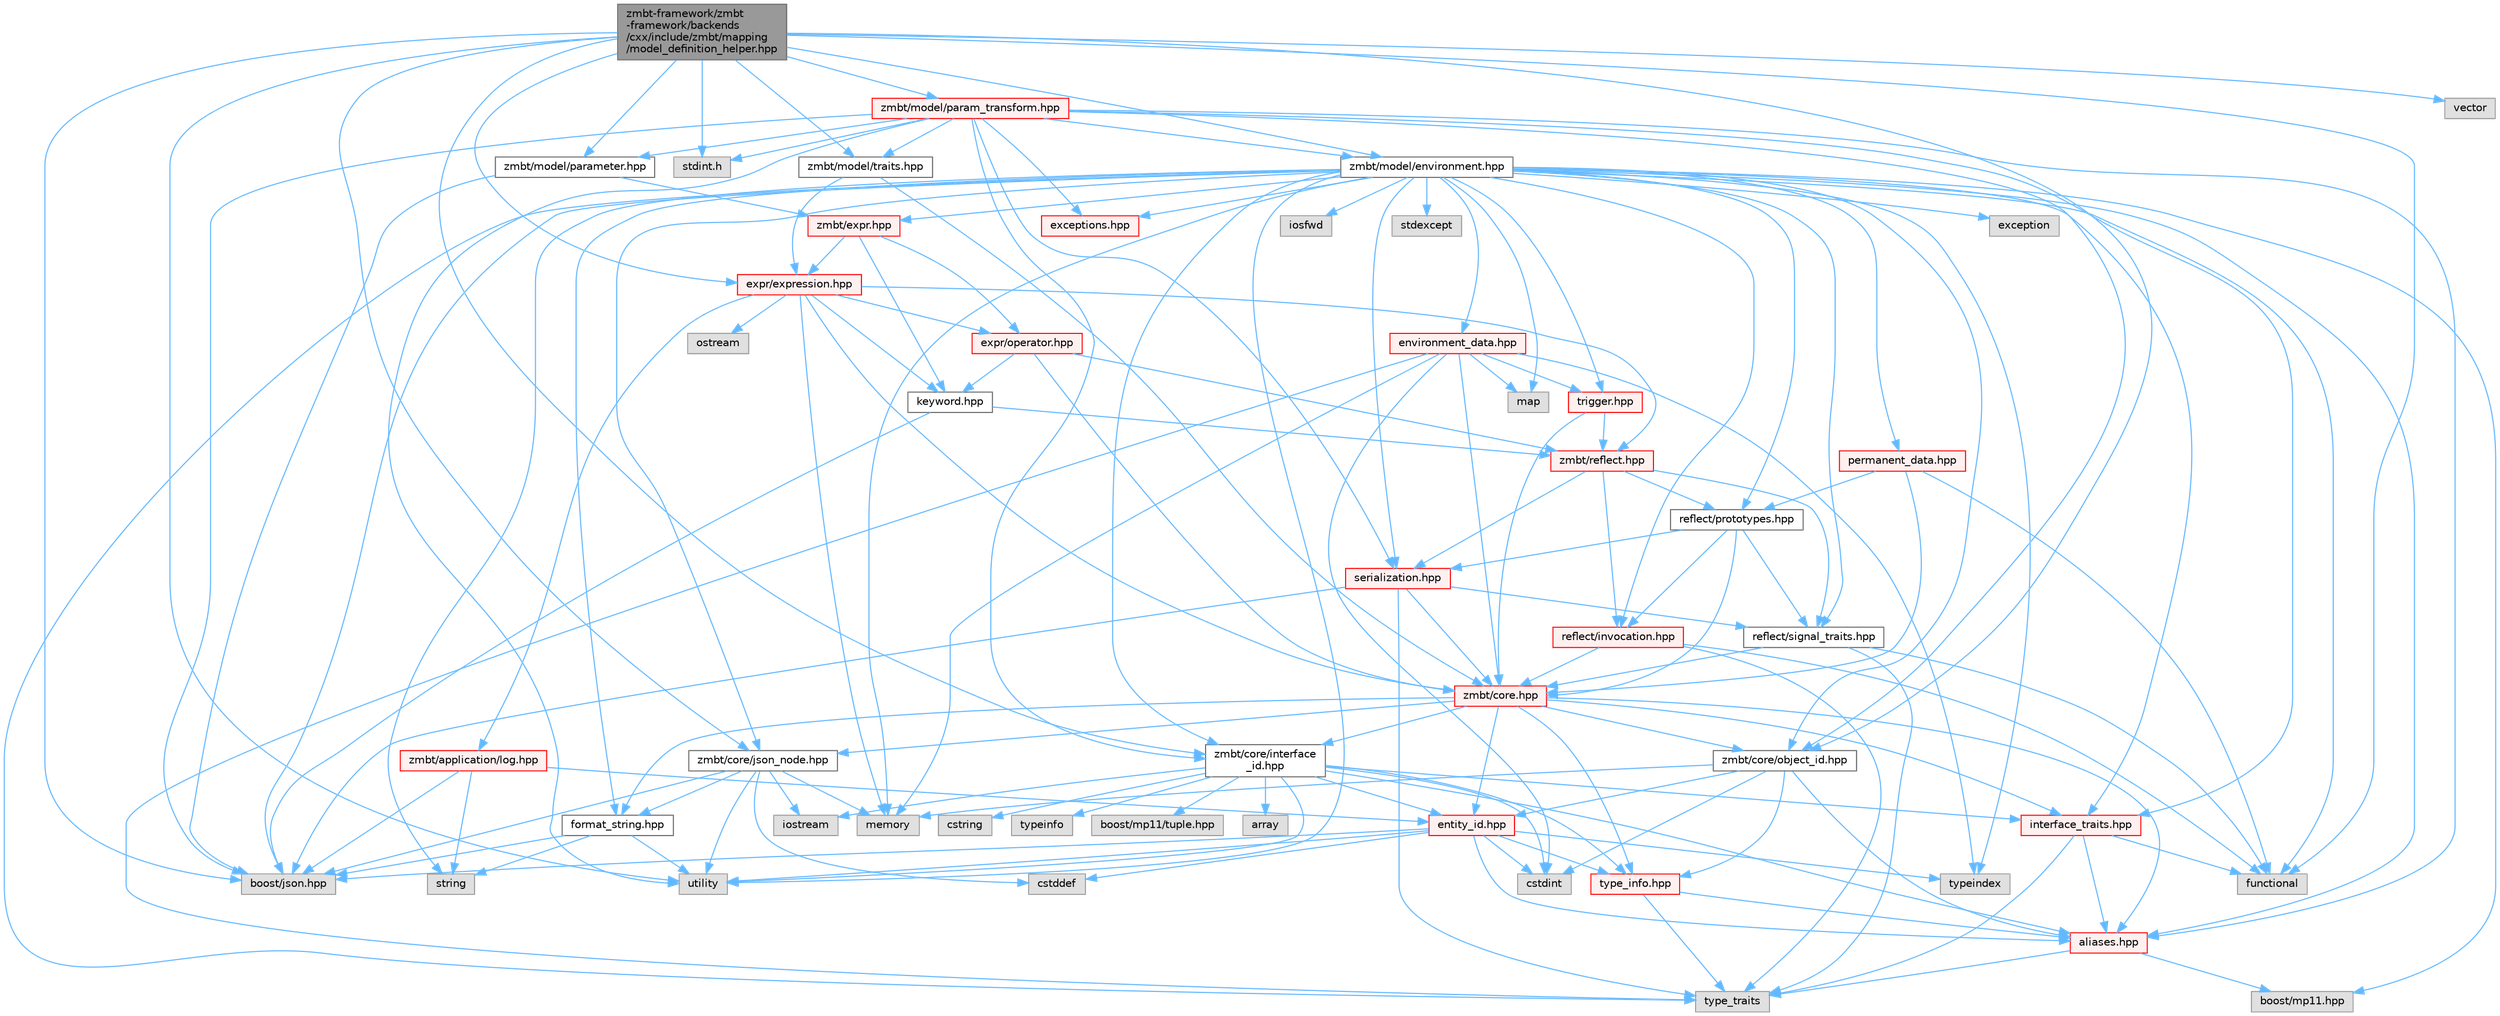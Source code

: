 digraph "zmbt-framework/zmbt-framework/backends/cxx/include/zmbt/mapping/model_definition_helper.hpp"
{
 // LATEX_PDF_SIZE
  bgcolor="transparent";
  edge [fontname=Helvetica,fontsize=10,labelfontname=Helvetica,labelfontsize=10];
  node [fontname=Helvetica,fontsize=10,shape=box,height=0.2,width=0.4];
  Node1 [id="Node000001",label="zmbt-framework/zmbt\l-framework/backends\l/cxx/include/zmbt/mapping\l/model_definition_helper.hpp",height=0.2,width=0.4,color="gray40", fillcolor="grey60", style="filled", fontcolor="black",tooltip=" "];
  Node1 -> Node2 [id="edge1_Node000001_Node000002",color="steelblue1",style="solid",tooltip=" "];
  Node2 [id="Node000002",label="stdint.h",height=0.2,width=0.4,color="grey60", fillcolor="#E0E0E0", style="filled",tooltip=" "];
  Node1 -> Node3 [id="edge2_Node000001_Node000003",color="steelblue1",style="solid",tooltip=" "];
  Node3 [id="Node000003",label="boost/json.hpp",height=0.2,width=0.4,color="grey60", fillcolor="#E0E0E0", style="filled",tooltip=" "];
  Node1 -> Node4 [id="edge3_Node000001_Node000004",color="steelblue1",style="solid",tooltip=" "];
  Node4 [id="Node000004",label="zmbt/core/interface\l_id.hpp",height=0.2,width=0.4,color="grey40", fillcolor="white", style="filled",URL="$interface__id_8hpp.html",tooltip=" "];
  Node4 -> Node5 [id="edge4_Node000004_Node000005",color="steelblue1",style="solid",tooltip=" "];
  Node5 [id="Node000005",label="iostream",height=0.2,width=0.4,color="grey60", fillcolor="#E0E0E0", style="filled",tooltip=" "];
  Node4 -> Node6 [id="edge5_Node000004_Node000006",color="steelblue1",style="solid",tooltip=" "];
  Node6 [id="Node000006",label="array",height=0.2,width=0.4,color="grey60", fillcolor="#E0E0E0", style="filled",tooltip=" "];
  Node4 -> Node7 [id="edge6_Node000004_Node000007",color="steelblue1",style="solid",tooltip=" "];
  Node7 [id="Node000007",label="cstdint",height=0.2,width=0.4,color="grey60", fillcolor="#E0E0E0", style="filled",tooltip=" "];
  Node4 -> Node8 [id="edge7_Node000004_Node000008",color="steelblue1",style="solid",tooltip=" "];
  Node8 [id="Node000008",label="cstring",height=0.2,width=0.4,color="grey60", fillcolor="#E0E0E0", style="filled",tooltip=" "];
  Node4 -> Node9 [id="edge8_Node000004_Node000009",color="steelblue1",style="solid",tooltip=" "];
  Node9 [id="Node000009",label="typeinfo",height=0.2,width=0.4,color="grey60", fillcolor="#E0E0E0", style="filled",tooltip=" "];
  Node4 -> Node10 [id="edge9_Node000004_Node000010",color="steelblue1",style="solid",tooltip=" "];
  Node10 [id="Node000010",label="utility",height=0.2,width=0.4,color="grey60", fillcolor="#E0E0E0", style="filled",tooltip=" "];
  Node4 -> Node11 [id="edge10_Node000004_Node000011",color="steelblue1",style="solid",tooltip=" "];
  Node11 [id="Node000011",label="boost/mp11/tuple.hpp",height=0.2,width=0.4,color="grey60", fillcolor="#E0E0E0", style="filled",tooltip=" "];
  Node4 -> Node12 [id="edge11_Node000004_Node000012",color="steelblue1",style="solid",tooltip=" "];
  Node12 [id="Node000012",label="aliases.hpp",height=0.2,width=0.4,color="red", fillcolor="#FFF0F0", style="filled",URL="$aliases_8hpp.html",tooltip=" "];
  Node12 -> Node13 [id="edge12_Node000012_Node000013",color="steelblue1",style="solid",tooltip=" "];
  Node13 [id="Node000013",label="type_traits",height=0.2,width=0.4,color="grey60", fillcolor="#E0E0E0", style="filled",tooltip=" "];
  Node12 -> Node16 [id="edge13_Node000012_Node000016",color="steelblue1",style="solid",tooltip=" "];
  Node16 [id="Node000016",label="boost/mp11.hpp",height=0.2,width=0.4,color="grey60", fillcolor="#E0E0E0", style="filled",tooltip=" "];
  Node4 -> Node17 [id="edge14_Node000004_Node000017",color="steelblue1",style="solid",tooltip=" "];
  Node17 [id="Node000017",label="entity_id.hpp",height=0.2,width=0.4,color="red", fillcolor="#FFF0F0", style="filled",URL="$entity__id_8hpp.html",tooltip=" "];
  Node17 -> Node18 [id="edge15_Node000017_Node000018",color="steelblue1",style="solid",tooltip=" "];
  Node18 [id="Node000018",label="cstddef",height=0.2,width=0.4,color="grey60", fillcolor="#E0E0E0", style="filled",tooltip=" "];
  Node17 -> Node7 [id="edge16_Node000017_Node000007",color="steelblue1",style="solid",tooltip=" "];
  Node17 -> Node10 [id="edge17_Node000017_Node000010",color="steelblue1",style="solid",tooltip=" "];
  Node17 -> Node19 [id="edge18_Node000017_Node000019",color="steelblue1",style="solid",tooltip=" "];
  Node19 [id="Node000019",label="typeindex",height=0.2,width=0.4,color="grey60", fillcolor="#E0E0E0", style="filled",tooltip=" "];
  Node17 -> Node3 [id="edge19_Node000017_Node000003",color="steelblue1",style="solid",tooltip=" "];
  Node17 -> Node12 [id="edge20_Node000017_Node000012",color="steelblue1",style="solid",tooltip=" "];
  Node17 -> Node21 [id="edge21_Node000017_Node000021",color="steelblue1",style="solid",tooltip=" "];
  Node21 [id="Node000021",label="type_info.hpp",height=0.2,width=0.4,color="red", fillcolor="#FFF0F0", style="filled",URL="$type__info_8hpp.html",tooltip=" "];
  Node21 -> Node13 [id="edge22_Node000021_Node000013",color="steelblue1",style="solid",tooltip=" "];
  Node21 -> Node12 [id="edge23_Node000021_Node000012",color="steelblue1",style="solid",tooltip=" "];
  Node4 -> Node23 [id="edge24_Node000004_Node000023",color="steelblue1",style="solid",tooltip=" "];
  Node23 [id="Node000023",label="interface_traits.hpp",height=0.2,width=0.4,color="red", fillcolor="#FFF0F0", style="filled",URL="$interface__traits_8hpp.html",tooltip=" "];
  Node23 -> Node24 [id="edge25_Node000023_Node000024",color="steelblue1",style="solid",tooltip=" "];
  Node24 [id="Node000024",label="functional",height=0.2,width=0.4,color="grey60", fillcolor="#E0E0E0", style="filled",tooltip=" "];
  Node23 -> Node13 [id="edge26_Node000023_Node000013",color="steelblue1",style="solid",tooltip=" "];
  Node23 -> Node12 [id="edge27_Node000023_Node000012",color="steelblue1",style="solid",tooltip=" "];
  Node4 -> Node21 [id="edge28_Node000004_Node000021",color="steelblue1",style="solid",tooltip=" "];
  Node1 -> Node26 [id="edge29_Node000001_Node000026",color="steelblue1",style="solid",tooltip=" "];
  Node26 [id="Node000026",label="zmbt/core/json_node.hpp",height=0.2,width=0.4,color="grey40", fillcolor="white", style="filled",URL="$json__node_8hpp.html",tooltip=" "];
  Node26 -> Node3 [id="edge30_Node000026_Node000003",color="steelblue1",style="solid",tooltip=" "];
  Node26 -> Node18 [id="edge31_Node000026_Node000018",color="steelblue1",style="solid",tooltip=" "];
  Node26 -> Node5 [id="edge32_Node000026_Node000005",color="steelblue1",style="solid",tooltip=" "];
  Node26 -> Node27 [id="edge33_Node000026_Node000027",color="steelblue1",style="solid",tooltip=" "];
  Node27 [id="Node000027",label="memory",height=0.2,width=0.4,color="grey60", fillcolor="#E0E0E0", style="filled",tooltip=" "];
  Node26 -> Node10 [id="edge34_Node000026_Node000010",color="steelblue1",style="solid",tooltip=" "];
  Node26 -> Node28 [id="edge35_Node000026_Node000028",color="steelblue1",style="solid",tooltip=" "];
  Node28 [id="Node000028",label="format_string.hpp",height=0.2,width=0.4,color="grey40", fillcolor="white", style="filled",URL="$format__string_8hpp.html",tooltip=" "];
  Node28 -> Node3 [id="edge36_Node000028_Node000003",color="steelblue1",style="solid",tooltip=" "];
  Node28 -> Node29 [id="edge37_Node000028_Node000029",color="steelblue1",style="solid",tooltip=" "];
  Node29 [id="Node000029",label="string",height=0.2,width=0.4,color="grey60", fillcolor="#E0E0E0", style="filled",tooltip=" "];
  Node28 -> Node10 [id="edge38_Node000028_Node000010",color="steelblue1",style="solid",tooltip=" "];
  Node1 -> Node30 [id="edge39_Node000001_Node000030",color="steelblue1",style="solid",tooltip=" "];
  Node30 [id="Node000030",label="zmbt/core/object_id.hpp",height=0.2,width=0.4,color="grey40", fillcolor="white", style="filled",URL="$object__id_8hpp.html",tooltip=" "];
  Node30 -> Node7 [id="edge40_Node000030_Node000007",color="steelblue1",style="solid",tooltip=" "];
  Node30 -> Node27 [id="edge41_Node000030_Node000027",color="steelblue1",style="solid",tooltip=" "];
  Node30 -> Node12 [id="edge42_Node000030_Node000012",color="steelblue1",style="solid",tooltip=" "];
  Node30 -> Node17 [id="edge43_Node000030_Node000017",color="steelblue1",style="solid",tooltip=" "];
  Node30 -> Node21 [id="edge44_Node000030_Node000021",color="steelblue1",style="solid",tooltip=" "];
  Node1 -> Node31 [id="edge45_Node000001_Node000031",color="steelblue1",style="solid",tooltip=" "];
  Node31 [id="Node000031",label="zmbt/model/parameter.hpp",height=0.2,width=0.4,color="grey40", fillcolor="white", style="filled",URL="$parameter_8hpp.html",tooltip=" "];
  Node31 -> Node3 [id="edge46_Node000031_Node000003",color="steelblue1",style="solid",tooltip=" "];
  Node31 -> Node32 [id="edge47_Node000031_Node000032",color="steelblue1",style="solid",tooltip=" "];
  Node32 [id="Node000032",label="zmbt/expr.hpp",height=0.2,width=0.4,color="red", fillcolor="#FFF0F0", style="filled",URL="$expr_8hpp.html",tooltip=" "];
  Node32 -> Node33 [id="edge48_Node000032_Node000033",color="steelblue1",style="solid",tooltip=" "];
  Node33 [id="Node000033",label="expr/operator.hpp",height=0.2,width=0.4,color="red", fillcolor="#FFF0F0", style="filled",URL="$operator_8hpp.html",tooltip=" "];
  Node33 -> Node35 [id="edge49_Node000033_Node000035",color="steelblue1",style="solid",tooltip=" "];
  Node35 [id="Node000035",label="zmbt/core.hpp",height=0.2,width=0.4,color="red", fillcolor="#FFF0F0", style="filled",URL="$core_8hpp.html",tooltip=" "];
  Node35 -> Node12 [id="edge50_Node000035_Node000012",color="steelblue1",style="solid",tooltip=" "];
  Node35 -> Node28 [id="edge51_Node000035_Node000028",color="steelblue1",style="solid",tooltip=" "];
  Node35 -> Node23 [id="edge52_Node000035_Node000023",color="steelblue1",style="solid",tooltip=" "];
  Node35 -> Node26 [id="edge53_Node000035_Node000026",color="steelblue1",style="solid",tooltip=" "];
  Node35 -> Node21 [id="edge54_Node000035_Node000021",color="steelblue1",style="solid",tooltip=" "];
  Node35 -> Node17 [id="edge55_Node000035_Node000017",color="steelblue1",style="solid",tooltip=" "];
  Node35 -> Node4 [id="edge56_Node000035_Node000004",color="steelblue1",style="solid",tooltip=" "];
  Node35 -> Node30 [id="edge57_Node000035_Node000030",color="steelblue1",style="solid",tooltip=" "];
  Node33 -> Node59 [id="edge58_Node000033_Node000059",color="steelblue1",style="solid",tooltip=" "];
  Node59 [id="Node000059",label="zmbt/reflect.hpp",height=0.2,width=0.4,color="red", fillcolor="#FFF0F0", style="filled",URL="$reflect_8hpp.html",tooltip=" "];
  Node59 -> Node61 [id="edge59_Node000059_Node000061",color="steelblue1",style="solid",tooltip=" "];
  Node61 [id="Node000061",label="reflect/signal_traits.hpp",height=0.2,width=0.4,color="grey40", fillcolor="white", style="filled",URL="$signal__traits_8hpp.html",tooltip=" "];
  Node61 -> Node24 [id="edge60_Node000061_Node000024",color="steelblue1",style="solid",tooltip=" "];
  Node61 -> Node13 [id="edge61_Node000061_Node000013",color="steelblue1",style="solid",tooltip=" "];
  Node61 -> Node35 [id="edge62_Node000061_Node000035",color="steelblue1",style="solid",tooltip=" "];
  Node59 -> Node62 [id="edge63_Node000059_Node000062",color="steelblue1",style="solid",tooltip=" "];
  Node62 [id="Node000062",label="reflect/invocation.hpp",height=0.2,width=0.4,color="red", fillcolor="#FFF0F0", style="filled",URL="$invocation_8hpp.html",tooltip=" "];
  Node62 -> Node24 [id="edge64_Node000062_Node000024",color="steelblue1",style="solid",tooltip=" "];
  Node62 -> Node13 [id="edge65_Node000062_Node000013",color="steelblue1",style="solid",tooltip=" "];
  Node62 -> Node35 [id="edge66_Node000062_Node000035",color="steelblue1",style="solid",tooltip=" "];
  Node59 -> Node63 [id="edge67_Node000059_Node000063",color="steelblue1",style="solid",tooltip=" "];
  Node63 [id="Node000063",label="reflect/prototypes.hpp",height=0.2,width=0.4,color="grey40", fillcolor="white", style="filled",URL="$prototypes_8hpp.html",tooltip=" "];
  Node63 -> Node35 [id="edge68_Node000063_Node000035",color="steelblue1",style="solid",tooltip=" "];
  Node63 -> Node61 [id="edge69_Node000063_Node000061",color="steelblue1",style="solid",tooltip=" "];
  Node63 -> Node64 [id="edge70_Node000063_Node000064",color="steelblue1",style="solid",tooltip=" "];
  Node64 [id="Node000064",label="serialization.hpp",height=0.2,width=0.4,color="red", fillcolor="#FFF0F0", style="filled",URL="$serialization_8hpp.html",tooltip=" "];
  Node64 -> Node13 [id="edge71_Node000064_Node000013",color="steelblue1",style="solid",tooltip=" "];
  Node64 -> Node3 [id="edge72_Node000064_Node000003",color="steelblue1",style="solid",tooltip=" "];
  Node64 -> Node35 [id="edge73_Node000064_Node000035",color="steelblue1",style="solid",tooltip=" "];
  Node64 -> Node61 [id="edge74_Node000064_Node000061",color="steelblue1",style="solid",tooltip=" "];
  Node63 -> Node62 [id="edge75_Node000063_Node000062",color="steelblue1",style="solid",tooltip=" "];
  Node59 -> Node64 [id="edge76_Node000059_Node000064",color="steelblue1",style="solid",tooltip=" "];
  Node33 -> Node68 [id="edge77_Node000033_Node000068",color="steelblue1",style="solid",tooltip=" "];
  Node68 [id="Node000068",label="keyword.hpp",height=0.2,width=0.4,color="grey40", fillcolor="white", style="filled",URL="$keyword_8hpp.html",tooltip=" "];
  Node68 -> Node3 [id="edge78_Node000068_Node000003",color="steelblue1",style="solid",tooltip=" "];
  Node68 -> Node59 [id="edge79_Node000068_Node000059",color="steelblue1",style="solid",tooltip=" "];
  Node32 -> Node68 [id="edge80_Node000032_Node000068",color="steelblue1",style="solid",tooltip=" "];
  Node32 -> Node76 [id="edge81_Node000032_Node000076",color="steelblue1",style="solid",tooltip=" "];
  Node76 [id="Node000076",label="expr/expression.hpp",height=0.2,width=0.4,color="red", fillcolor="#FFF0F0", style="filled",URL="$expression_8hpp.html",tooltip=" "];
  Node76 -> Node27 [id="edge82_Node000076_Node000027",color="steelblue1",style="solid",tooltip=" "];
  Node76 -> Node77 [id="edge83_Node000076_Node000077",color="steelblue1",style="solid",tooltip=" "];
  Node77 [id="Node000077",label="ostream",height=0.2,width=0.4,color="grey60", fillcolor="#E0E0E0", style="filled",tooltip=" "];
  Node76 -> Node78 [id="edge84_Node000076_Node000078",color="steelblue1",style="solid",tooltip=" "];
  Node78 [id="Node000078",label="zmbt/application/log.hpp",height=0.2,width=0.4,color="red", fillcolor="#FFF0F0", style="filled",URL="$log_8hpp.html",tooltip=" "];
  Node78 -> Node29 [id="edge85_Node000078_Node000029",color="steelblue1",style="solid",tooltip=" "];
  Node78 -> Node3 [id="edge86_Node000078_Node000003",color="steelblue1",style="solid",tooltip=" "];
  Node78 -> Node17 [id="edge87_Node000078_Node000017",color="steelblue1",style="solid",tooltip=" "];
  Node76 -> Node35 [id="edge88_Node000076_Node000035",color="steelblue1",style="solid",tooltip=" "];
  Node76 -> Node59 [id="edge89_Node000076_Node000059",color="steelblue1",style="solid",tooltip=" "];
  Node76 -> Node33 [id="edge90_Node000076_Node000033",color="steelblue1",style="solid",tooltip=" "];
  Node76 -> Node68 [id="edge91_Node000076_Node000068",color="steelblue1",style="solid",tooltip=" "];
  Node1 -> Node92 [id="edge92_Node000001_Node000092",color="steelblue1",style="solid",tooltip=" "];
  Node92 [id="Node000092",label="zmbt/model/environment.hpp",height=0.2,width=0.4,color="grey40", fillcolor="white", style="filled",URL="$environment_8hpp.html",tooltip=" "];
  Node92 -> Node3 [id="edge93_Node000092_Node000003",color="steelblue1",style="solid",tooltip=" "];
  Node92 -> Node16 [id="edge94_Node000092_Node000016",color="steelblue1",style="solid",tooltip=" "];
  Node92 -> Node12 [id="edge95_Node000092_Node000012",color="steelblue1",style="solid",tooltip=" "];
  Node92 -> Node28 [id="edge96_Node000092_Node000028",color="steelblue1",style="solid",tooltip=" "];
  Node92 -> Node4 [id="edge97_Node000092_Node000004",color="steelblue1",style="solid",tooltip=" "];
  Node92 -> Node23 [id="edge98_Node000092_Node000023",color="steelblue1",style="solid",tooltip=" "];
  Node92 -> Node26 [id="edge99_Node000092_Node000026",color="steelblue1",style="solid",tooltip=" "];
  Node92 -> Node30 [id="edge100_Node000092_Node000030",color="steelblue1",style="solid",tooltip=" "];
  Node92 -> Node61 [id="edge101_Node000092_Node000061",color="steelblue1",style="solid",tooltip=" "];
  Node92 -> Node62 [id="edge102_Node000092_Node000062",color="steelblue1",style="solid",tooltip=" "];
  Node92 -> Node63 [id="edge103_Node000092_Node000063",color="steelblue1",style="solid",tooltip=" "];
  Node92 -> Node64 [id="edge104_Node000092_Node000064",color="steelblue1",style="solid",tooltip=" "];
  Node92 -> Node32 [id="edge105_Node000092_Node000032",color="steelblue1",style="solid",tooltip=" "];
  Node92 -> Node93 [id="edge106_Node000092_Node000093",color="steelblue1",style="solid",tooltip=" "];
  Node93 [id="Node000093",label="exception",height=0.2,width=0.4,color="grey60", fillcolor="#E0E0E0", style="filled",tooltip=" "];
  Node92 -> Node24 [id="edge107_Node000092_Node000024",color="steelblue1",style="solid",tooltip=" "];
  Node92 -> Node94 [id="edge108_Node000092_Node000094",color="steelblue1",style="solid",tooltip=" "];
  Node94 [id="Node000094",label="iosfwd",height=0.2,width=0.4,color="grey60", fillcolor="#E0E0E0", style="filled",tooltip=" "];
  Node92 -> Node49 [id="edge109_Node000092_Node000049",color="steelblue1",style="solid",tooltip=" "];
  Node49 [id="Node000049",label="map",height=0.2,width=0.4,color="grey60", fillcolor="#E0E0E0", style="filled",tooltip=" "];
  Node92 -> Node27 [id="edge110_Node000092_Node000027",color="steelblue1",style="solid",tooltip=" "];
  Node92 -> Node95 [id="edge111_Node000092_Node000095",color="steelblue1",style="solid",tooltip=" "];
  Node95 [id="Node000095",label="stdexcept",height=0.2,width=0.4,color="grey60", fillcolor="#E0E0E0", style="filled",tooltip=" "];
  Node92 -> Node29 [id="edge112_Node000092_Node000029",color="steelblue1",style="solid",tooltip=" "];
  Node92 -> Node13 [id="edge113_Node000092_Node000013",color="steelblue1",style="solid",tooltip=" "];
  Node92 -> Node19 [id="edge114_Node000092_Node000019",color="steelblue1",style="solid",tooltip=" "];
  Node92 -> Node10 [id="edge115_Node000092_Node000010",color="steelblue1",style="solid",tooltip=" "];
  Node92 -> Node96 [id="edge116_Node000092_Node000096",color="steelblue1",style="solid",tooltip=" "];
  Node96 [id="Node000096",label="environment_data.hpp",height=0.2,width=0.4,color="red", fillcolor="#FFF0F0", style="filled",URL="$environment__data_8hpp.html",tooltip=" "];
  Node96 -> Node7 [id="edge117_Node000096_Node000007",color="steelblue1",style="solid",tooltip=" "];
  Node96 -> Node49 [id="edge118_Node000096_Node000049",color="steelblue1",style="solid",tooltip=" "];
  Node96 -> Node27 [id="edge119_Node000096_Node000027",color="steelblue1",style="solid",tooltip=" "];
  Node96 -> Node19 [id="edge120_Node000096_Node000019",color="steelblue1",style="solid",tooltip=" "];
  Node96 -> Node13 [id="edge121_Node000096_Node000013",color="steelblue1",style="solid",tooltip=" "];
  Node96 -> Node35 [id="edge122_Node000096_Node000035",color="steelblue1",style="solid",tooltip=" "];
  Node96 -> Node100 [id="edge123_Node000096_Node000100",color="steelblue1",style="solid",tooltip=" "];
  Node100 [id="Node000100",label="trigger.hpp",height=0.2,width=0.4,color="red", fillcolor="#FFF0F0", style="filled",URL="$trigger_8hpp.html",tooltip=" "];
  Node100 -> Node35 [id="edge124_Node000100_Node000035",color="steelblue1",style="solid",tooltip=" "];
  Node100 -> Node59 [id="edge125_Node000100_Node000059",color="steelblue1",style="solid",tooltip=" "];
  Node92 -> Node113 [id="edge126_Node000092_Node000113",color="steelblue1",style="solid",tooltip=" "];
  Node113 [id="Node000113",label="exceptions.hpp",height=0.2,width=0.4,color="red", fillcolor="#FFF0F0", style="filled",URL="$model_2exceptions_8hpp.html",tooltip=" "];
  Node92 -> Node100 [id="edge127_Node000092_Node000100",color="steelblue1",style="solid",tooltip=" "];
  Node92 -> Node114 [id="edge128_Node000092_Node000114",color="steelblue1",style="solid",tooltip=" "];
  Node114 [id="Node000114",label="permanent_data.hpp",height=0.2,width=0.4,color="red", fillcolor="#FFF0F0", style="filled",URL="$permanent__data_8hpp.html",tooltip=" "];
  Node114 -> Node24 [id="edge129_Node000114_Node000024",color="steelblue1",style="solid",tooltip=" "];
  Node114 -> Node35 [id="edge130_Node000114_Node000035",color="steelblue1",style="solid",tooltip=" "];
  Node114 -> Node63 [id="edge131_Node000114_Node000063",color="steelblue1",style="solid",tooltip=" "];
  Node1 -> Node76 [id="edge132_Node000001_Node000076",color="steelblue1",style="solid",tooltip=" "];
  Node1 -> Node115 [id="edge133_Node000001_Node000115",color="steelblue1",style="solid",tooltip=" "];
  Node115 [id="Node000115",label="zmbt/model/traits.hpp",height=0.2,width=0.4,color="grey40", fillcolor="white", style="filled",URL="$traits_8hpp.html",tooltip=" "];
  Node115 -> Node35 [id="edge134_Node000115_Node000035",color="steelblue1",style="solid",tooltip=" "];
  Node115 -> Node76 [id="edge135_Node000115_Node000076",color="steelblue1",style="solid",tooltip=" "];
  Node1 -> Node116 [id="edge136_Node000001_Node000116",color="steelblue1",style="solid",tooltip=" "];
  Node116 [id="Node000116",label="zmbt/model/param_transform.hpp",height=0.2,width=0.4,color="red", fillcolor="#FFF0F0", style="filled",URL="$param__transform_8hpp.html",tooltip=" "];
  Node116 -> Node3 [id="edge137_Node000116_Node000003",color="steelblue1",style="solid",tooltip=" "];
  Node116 -> Node12 [id="edge138_Node000116_Node000012",color="steelblue1",style="solid",tooltip=" "];
  Node116 -> Node4 [id="edge139_Node000116_Node000004",color="steelblue1",style="solid",tooltip=" "];
  Node116 -> Node23 [id="edge140_Node000116_Node000023",color="steelblue1",style="solid",tooltip=" "];
  Node116 -> Node30 [id="edge141_Node000116_Node000030",color="steelblue1",style="solid",tooltip=" "];
  Node116 -> Node31 [id="edge142_Node000116_Node000031",color="steelblue1",style="solid",tooltip=" "];
  Node116 -> Node113 [id="edge143_Node000116_Node000113",color="steelblue1",style="solid",tooltip=" "];
  Node116 -> Node64 [id="edge144_Node000116_Node000064",color="steelblue1",style="solid",tooltip=" "];
  Node116 -> Node2 [id="edge145_Node000116_Node000002",color="steelblue1",style="solid",tooltip=" "];
  Node116 -> Node10 [id="edge146_Node000116_Node000010",color="steelblue1",style="solid",tooltip=" "];
  Node116 -> Node92 [id="edge147_Node000116_Node000092",color="steelblue1",style="solid",tooltip=" "];
  Node116 -> Node115 [id="edge148_Node000116_Node000115",color="steelblue1",style="solid",tooltip=" "];
  Node1 -> Node24 [id="edge149_Node000001_Node000024",color="steelblue1",style="solid",tooltip=" "];
  Node1 -> Node10 [id="edge150_Node000001_Node000010",color="steelblue1",style="solid",tooltip=" "];
  Node1 -> Node53 [id="edge151_Node000001_Node000053",color="steelblue1",style="solid",tooltip=" "];
  Node53 [id="Node000053",label="vector",height=0.2,width=0.4,color="grey60", fillcolor="#E0E0E0", style="filled",tooltip=" "];
}
